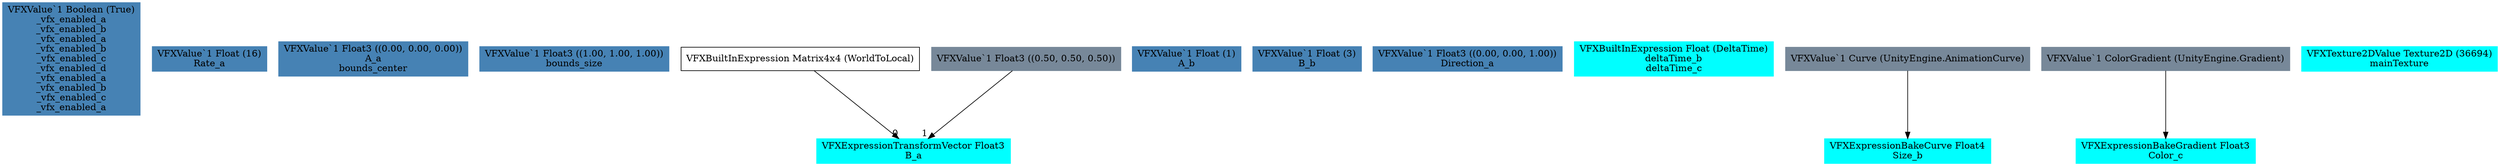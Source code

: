 digraph G {
node0 [shape="box" color="steelblue" style="filled" label="VFXValue`1 Boolean (True)
_vfx_enabled_a
_vfx_enabled_b
_vfx_enabled_a
_vfx_enabled_b
_vfx_enabled_c
_vfx_enabled_d
_vfx_enabled_a
_vfx_enabled_b
_vfx_enabled_c
_vfx_enabled_a"]
node1 [shape="box" color="steelblue" style="filled" label="VFXValue`1 Float (16)
Rate_a"]
node2 [shape="box" color="steelblue" style="filled" label="VFXValue`1 Float3 ((0.00, 0.00, 0.00))
A_a
bounds_center"]
node3 [shape="box" color="steelblue" style="filled" label="VFXValue`1 Float3 ((1.00, 1.00, 1.00))
bounds_size"]
node4 [shape="box" color="cyan" style="filled" label="VFXExpressionTransformVector Float3
B_a"]
node5 [shape="box" label="VFXBuiltInExpression Matrix4x4 (WorldToLocal)"]
node6 [shape="box" color="lightslategray" style="filled" label="VFXValue`1 Float3 ((0.50, 0.50, 0.50))"]
node7 [shape="box" color="steelblue" style="filled" label="VFXValue`1 Float (1)
A_b"]
node8 [shape="box" color="steelblue" style="filled" label="VFXValue`1 Float (3)
B_b"]
node9 [shape="box" color="steelblue" style="filled" label="VFXValue`1 Float3 ((0.00, 0.00, 1.00))
Direction_a"]
node10 [shape="box" color="cyan" style="filled" label="VFXBuiltInExpression Float (DeltaTime)
deltaTime_b
deltaTime_c"]
node11 [shape="box" color="cyan" style="filled" label="VFXExpressionBakeCurve Float4
Size_b"]
node12 [shape="box" color="lightslategray" style="filled" label="VFXValue`1 Curve (UnityEngine.AnimationCurve)"]
node13 [shape="box" color="cyan" style="filled" label="VFXExpressionBakeGradient Float3
Color_c"]
node14 [shape="box" color="lightslategray" style="filled" label="VFXValue`1 ColorGradient (UnityEngine.Gradient)"]
node15 [shape="box" color="cyan" style="filled" label="VFXTexture2DValue Texture2D (36694)
mainTexture"]
node5 -> node4 [headlabel="0"]
node6 -> node4 [headlabel="1"]
node12 -> node11 
node14 -> node13 
}
